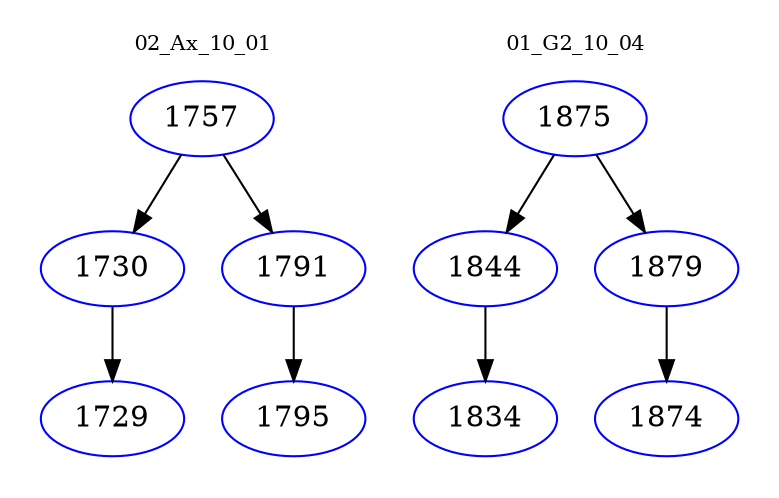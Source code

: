 digraph{
subgraph cluster_0 {
color = white
label = "02_Ax_10_01";
fontsize=10;
T0_1757 [label="1757", color="blue"]
T0_1757 -> T0_1730 [color="black"]
T0_1730 [label="1730", color="blue"]
T0_1730 -> T0_1729 [color="black"]
T0_1729 [label="1729", color="blue"]
T0_1757 -> T0_1791 [color="black"]
T0_1791 [label="1791", color="blue"]
T0_1791 -> T0_1795 [color="black"]
T0_1795 [label="1795", color="blue"]
}
subgraph cluster_1 {
color = white
label = "01_G2_10_04";
fontsize=10;
T1_1875 [label="1875", color="blue"]
T1_1875 -> T1_1844 [color="black"]
T1_1844 [label="1844", color="blue"]
T1_1844 -> T1_1834 [color="black"]
T1_1834 [label="1834", color="blue"]
T1_1875 -> T1_1879 [color="black"]
T1_1879 [label="1879", color="blue"]
T1_1879 -> T1_1874 [color="black"]
T1_1874 [label="1874", color="blue"]
}
}

